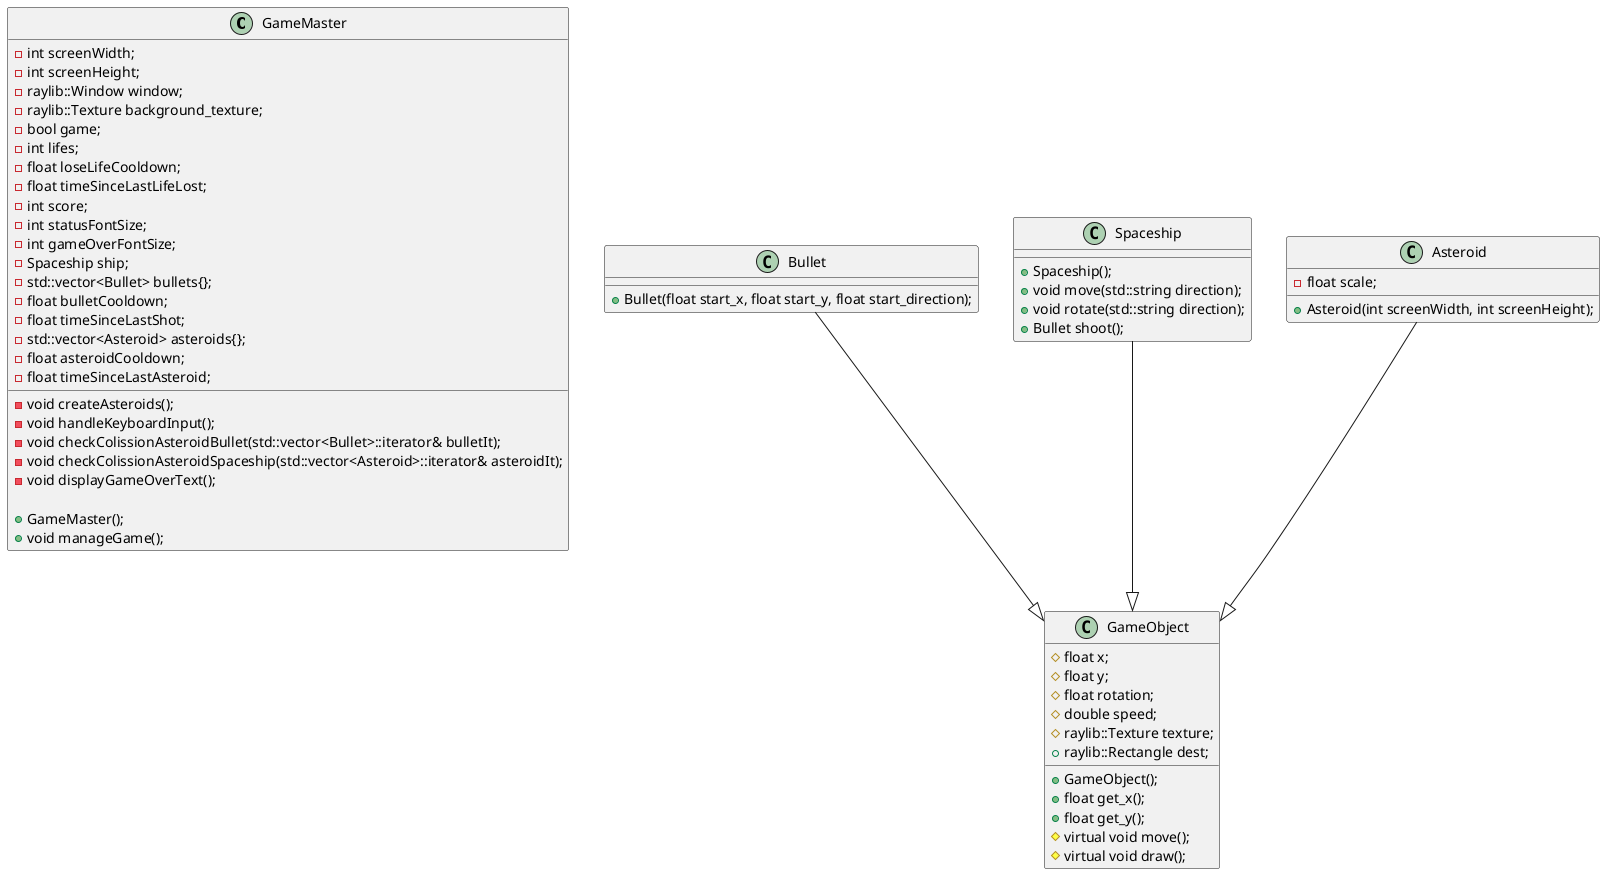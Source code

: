 @startuml

class GameMaster {
    -int screenWidth;
    -int screenHeight;
    -raylib::Window window;
    -raylib::Texture background_texture;
    -bool game;
    -int lifes;
    -float loseLifeCooldown;
    -float timeSinceLastLifeLost;
    -int score;
    -int statusFontSize;
    -int gameOverFontSize;
    -Spaceship ship;
    -std::vector<Bullet> bullets{};
    -float bulletCooldown;
    -float timeSinceLastShot;
    -std::vector<Asteroid> asteroids{};
    -float asteroidCooldown;
    -float timeSinceLastAsteroid;

    -void createAsteroids();
    -void handleKeyboardInput();
    -void checkColissionAsteroidBullet(std::vector<Bullet>::iterator& bulletIt);
    -void checkColissionAsteroidSpaceship(std::vector<Asteroid>::iterator& asteroidIt);
    -void displayGameOverText();

    +GameMaster();
    +void manageGame();
}

class GameObject {
    #float x;
    #float y;
    #float rotation;
    #double speed;
    #raylib::Texture texture;
    +raylib::Rectangle dest;

    +GameObject();
    +float get_x();
    +float get_y();
    #virtual void move();
    #virtual void draw();
}

class Bullet {
    +Bullet(float start_x, float start_y, float start_direction);
}

class Spaceship {
    +Spaceship();
    +void move(std::string direction);
    +void rotate(std::string direction);
    +Bullet shoot();
}

class Asteroid {
    +Asteroid(int screenWidth, int screenHeight);
    -float scale;
}

Spaceship --|> GameObject
Asteroid --|> GameObject
Bullet --|> GameObject

@enduml